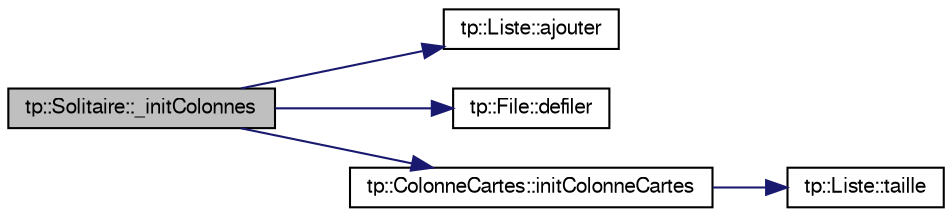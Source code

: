 digraph G
{
  edge [fontname="FreeSans",fontsize="10",labelfontname="FreeSans",labelfontsize="10"];
  node [fontname="FreeSans",fontsize="10",shape=record];
  rankdir="LR";
  Node1 [label="tp::Solitaire::_initColonnes",height=0.2,width=0.4,color="black", fillcolor="grey75", style="filled" fontcolor="black"];
  Node1 -> Node2 [color="midnightblue",fontsize="10",style="solid",fontname="FreeSans"];
  Node2 [label="tp::Liste::ajouter",height=0.2,width=0.4,color="black", fillcolor="white", style="filled",URL="$classtp_1_1_liste.html#a31eb4dbcd4801fdb7b30b3e25de288bb"];
  Node1 -> Node3 [color="midnightblue",fontsize="10",style="solid",fontname="FreeSans"];
  Node3 [label="tp::File::defiler",height=0.2,width=0.4,color="black", fillcolor="white", style="filled",URL="$classtp_1_1_file.html#a5b4655946c237457837ac8793fde14c1",tooltip="DÃ©filer un Ã©lÃ©ment."];
  Node1 -> Node4 [color="midnightblue",fontsize="10",style="solid",fontname="FreeSans"];
  Node4 [label="tp::ColonneCartes::initColonneCartes",height=0.2,width=0.4,color="black", fillcolor="white", style="filled",URL="$classtp_1_1_colonne_cartes.html#a59a342c472518f4d1c15b432b99141f2"];
  Node4 -> Node5 [color="midnightblue",fontsize="10",style="solid",fontname="FreeSans"];
  Node5 [label="tp::Liste::taille",height=0.2,width=0.4,color="black", fillcolor="white", style="filled",URL="$classtp_1_1_liste.html#aeeb54dad73348922331642d2971745a0"];
}
